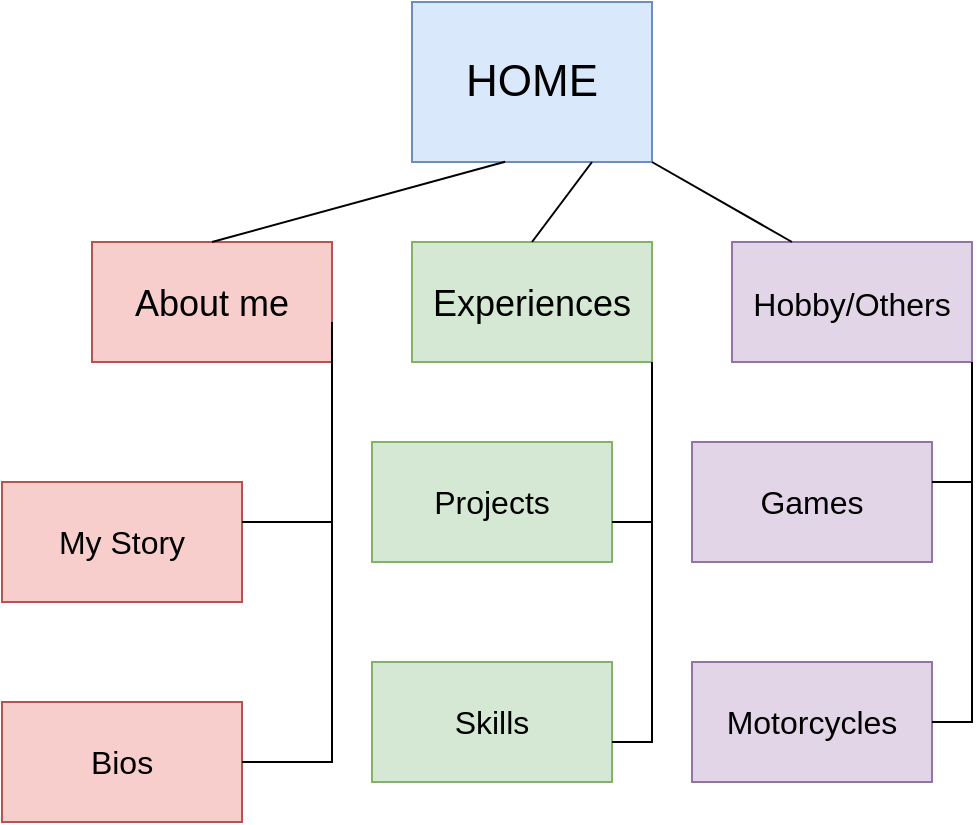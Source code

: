 <mxfile version="20.8.13" type="github">
  <diagram name="Page-1" id="8gKobJmWuqOXtgwt1NIE">
    <mxGraphModel dx="1050" dy="541" grid="1" gridSize="10" guides="1" tooltips="1" connect="1" arrows="1" fold="1" page="1" pageScale="1" pageWidth="850" pageHeight="1100" math="0" shadow="0">
      <root>
        <mxCell id="0" />
        <mxCell id="1" parent="0" />
        <mxCell id="wgcAn_9qfWGAaCR4Yql9-1" value="&lt;font style=&quot;font-size: 22px;&quot;&gt;HOME&lt;/font&gt;" style="rounded=0;whiteSpace=wrap;html=1;fillColor=#dae8fc;strokeColor=#6c8ebf;" parent="1" vertex="1">
          <mxGeometry x="365" y="30" width="120" height="80" as="geometry" />
        </mxCell>
        <mxCell id="wgcAn_9qfWGAaCR4Yql9-3" value="&lt;font style=&quot;font-size: 18px;&quot;&gt;About me&lt;/font&gt;" style="rounded=0;whiteSpace=wrap;html=1;fontSize=22;fillColor=#f8cecc;strokeColor=#b85450;" parent="1" vertex="1">
          <mxGeometry x="205" y="150" width="120" height="60" as="geometry" />
        </mxCell>
        <mxCell id="wgcAn_9qfWGAaCR4Yql9-4" value="&lt;span style=&quot;font-size: 18px;&quot;&gt;Experiences&lt;/span&gt;" style="rounded=0;whiteSpace=wrap;html=1;fontSize=22;fillColor=#d5e8d4;strokeColor=#82b366;" parent="1" vertex="1">
          <mxGeometry x="365" y="150" width="120" height="60" as="geometry" />
        </mxCell>
        <mxCell id="wgcAn_9qfWGAaCR4Yql9-5" value="&lt;font style=&quot;font-size: 16px;&quot;&gt;Hobby/Others&lt;/font&gt;" style="rounded=0;whiteSpace=wrap;html=1;fontSize=22;fillColor=#e1d5e7;strokeColor=#9673a6;" parent="1" vertex="1">
          <mxGeometry x="525" y="150" width="120" height="60" as="geometry" />
        </mxCell>
        <mxCell id="wgcAn_9qfWGAaCR4Yql9-10" value="" style="endArrow=none;html=1;rounded=0;fontSize=18;exitX=0.5;exitY=0;exitDx=0;exitDy=0;entryX=0.388;entryY=0.998;entryDx=0;entryDy=0;entryPerimeter=0;" parent="1" source="wgcAn_9qfWGAaCR4Yql9-3" target="wgcAn_9qfWGAaCR4Yql9-1" edge="1">
          <mxGeometry width="50" height="50" relative="1" as="geometry">
            <mxPoint x="400" y="140" as="sourcePoint" />
            <mxPoint x="450" y="90" as="targetPoint" />
            <Array as="points" />
          </mxGeometry>
        </mxCell>
        <mxCell id="wgcAn_9qfWGAaCR4Yql9-11" value="" style="endArrow=none;html=1;rounded=0;fontSize=18;entryX=0.75;entryY=1;entryDx=0;entryDy=0;exitX=0.5;exitY=0;exitDx=0;exitDy=0;" parent="1" source="wgcAn_9qfWGAaCR4Yql9-4" target="wgcAn_9qfWGAaCR4Yql9-1" edge="1">
          <mxGeometry width="50" height="50" relative="1" as="geometry">
            <mxPoint x="410" y="180" as="sourcePoint" />
            <mxPoint x="460" y="130" as="targetPoint" />
          </mxGeometry>
        </mxCell>
        <mxCell id="wgcAn_9qfWGAaCR4Yql9-12" value="" style="endArrow=none;html=1;rounded=0;fontSize=18;entryX=1;entryY=1;entryDx=0;entryDy=0;exitX=0.25;exitY=0;exitDx=0;exitDy=0;" parent="1" source="wgcAn_9qfWGAaCR4Yql9-5" target="wgcAn_9qfWGAaCR4Yql9-1" edge="1">
          <mxGeometry width="50" height="50" relative="1" as="geometry">
            <mxPoint x="410" y="180" as="sourcePoint" />
            <mxPoint x="460" y="130" as="targetPoint" />
          </mxGeometry>
        </mxCell>
        <mxCell id="wgcAn_9qfWGAaCR4Yql9-14" value="&lt;font style=&quot;font-size: 16px;&quot;&gt;Projects&lt;/font&gt;" style="rounded=0;whiteSpace=wrap;html=1;fontSize=18;fillColor=#d5e8d4;strokeColor=#82b366;" parent="1" vertex="1">
          <mxGeometry x="345" y="250" width="120" height="60" as="geometry" />
        </mxCell>
        <mxCell id="wgcAn_9qfWGAaCR4Yql9-15" value="&lt;font style=&quot;font-size: 16px;&quot;&gt;My Story&lt;/font&gt;" style="rounded=0;whiteSpace=wrap;html=1;fontSize=18;fillColor=#f8cecc;strokeColor=#b85450;" parent="1" vertex="1">
          <mxGeometry x="160" y="270" width="120" height="60" as="geometry" />
        </mxCell>
        <mxCell id="wgcAn_9qfWGAaCR4Yql9-16" value="&lt;font style=&quot;font-size: 16px;&quot;&gt;Games&lt;/font&gt;" style="rounded=0;whiteSpace=wrap;html=1;fontSize=18;fillColor=#e1d5e7;strokeColor=#9673a6;" parent="1" vertex="1">
          <mxGeometry x="505" y="250" width="120" height="60" as="geometry" />
        </mxCell>
        <mxCell id="wgcAn_9qfWGAaCR4Yql9-18" value="" style="endArrow=none;html=1;rounded=0;fontSize=16;entryX=1;entryY=1;entryDx=0;entryDy=0;" parent="1" target="wgcAn_9qfWGAaCR4Yql9-4" edge="1">
          <mxGeometry width="50" height="50" relative="1" as="geometry">
            <mxPoint x="465" y="290" as="sourcePoint" />
            <mxPoint x="375" y="270" as="targetPoint" />
            <Array as="points">
              <mxPoint x="485" y="290" />
            </Array>
          </mxGeometry>
        </mxCell>
        <mxCell id="wgcAn_9qfWGAaCR4Yql9-19" value="" style="endArrow=none;html=1;rounded=0;fontSize=16;exitX=1;exitY=0.333;exitDx=0;exitDy=0;exitPerimeter=0;" parent="1" source="wgcAn_9qfWGAaCR4Yql9-15" edge="1">
          <mxGeometry width="50" height="50" relative="1" as="geometry">
            <mxPoint x="255" y="290" as="sourcePoint" />
            <mxPoint x="325" y="190" as="targetPoint" />
            <Array as="points">
              <mxPoint x="325" y="290" />
            </Array>
          </mxGeometry>
        </mxCell>
        <mxCell id="6fJLaxlpZ9XiRrWPbahC-1" value="&lt;font style=&quot;font-size: 16px;&quot;&gt;Motorcycles&lt;/font&gt;" style="rounded=0;whiteSpace=wrap;html=1;fontSize=18;fillColor=#e1d5e7;strokeColor=#9673a6;" parent="1" vertex="1">
          <mxGeometry x="505" y="360" width="120" height="60" as="geometry" />
        </mxCell>
        <mxCell id="6fJLaxlpZ9XiRrWPbahC-3" value="" style="endArrow=none;html=1;rounded=0;fontSize=16;entryX=1;entryY=1;entryDx=0;entryDy=0;" parent="1" target="wgcAn_9qfWGAaCR4Yql9-5" edge="1">
          <mxGeometry width="50" height="50" relative="1" as="geometry">
            <mxPoint x="625" y="270" as="sourcePoint" />
            <mxPoint x="415" y="260" as="targetPoint" />
            <Array as="points">
              <mxPoint x="645" y="270" />
            </Array>
          </mxGeometry>
        </mxCell>
        <mxCell id="6fJLaxlpZ9XiRrWPbahC-4" value="" style="endArrow=none;html=1;rounded=0;fontSize=16;exitX=1;exitY=0.5;exitDx=0;exitDy=0;" parent="1" source="6fJLaxlpZ9XiRrWPbahC-1" edge="1">
          <mxGeometry width="50" height="50" relative="1" as="geometry">
            <mxPoint x="575" y="360" as="sourcePoint" />
            <mxPoint x="645" y="270" as="targetPoint" />
            <Array as="points">
              <mxPoint x="645" y="390" />
            </Array>
          </mxGeometry>
        </mxCell>
        <mxCell id="6fJLaxlpZ9XiRrWPbahC-6" value="&lt;font style=&quot;font-size: 16px;&quot;&gt;Skills&lt;/font&gt;" style="rounded=0;whiteSpace=wrap;html=1;fontSize=16;fillColor=#d5e8d4;strokeColor=#82b366;" parent="1" vertex="1">
          <mxGeometry x="345" y="360" width="120" height="60" as="geometry" />
        </mxCell>
        <mxCell id="6fJLaxlpZ9XiRrWPbahC-8" value="" style="endArrow=none;html=1;rounded=0;fontSize=16;" parent="1" edge="1">
          <mxGeometry width="50" height="50" relative="1" as="geometry">
            <mxPoint x="465" y="400" as="sourcePoint" />
            <mxPoint x="485" y="290" as="targetPoint" />
            <Array as="points">
              <mxPoint x="485" y="400" />
            </Array>
          </mxGeometry>
        </mxCell>
        <mxCell id="6fJLaxlpZ9XiRrWPbahC-9" value="Bios" style="rounded=0;whiteSpace=wrap;html=1;fontSize=16;fillColor=#f8cecc;strokeColor=#b85450;" parent="1" vertex="1">
          <mxGeometry x="160" y="380" width="120" height="60" as="geometry" />
        </mxCell>
        <mxCell id="6fJLaxlpZ9XiRrWPbahC-10" value="" style="endArrow=none;html=1;rounded=0;fontSize=16;exitX=1;exitY=0.5;exitDx=0;exitDy=0;" parent="1" source="6fJLaxlpZ9XiRrWPbahC-9" edge="1">
          <mxGeometry width="50" height="50" relative="1" as="geometry">
            <mxPoint x="335" y="350" as="sourcePoint" />
            <mxPoint x="325" y="290" as="targetPoint" />
            <Array as="points">
              <mxPoint x="325" y="410" />
            </Array>
          </mxGeometry>
        </mxCell>
      </root>
    </mxGraphModel>
  </diagram>
</mxfile>
